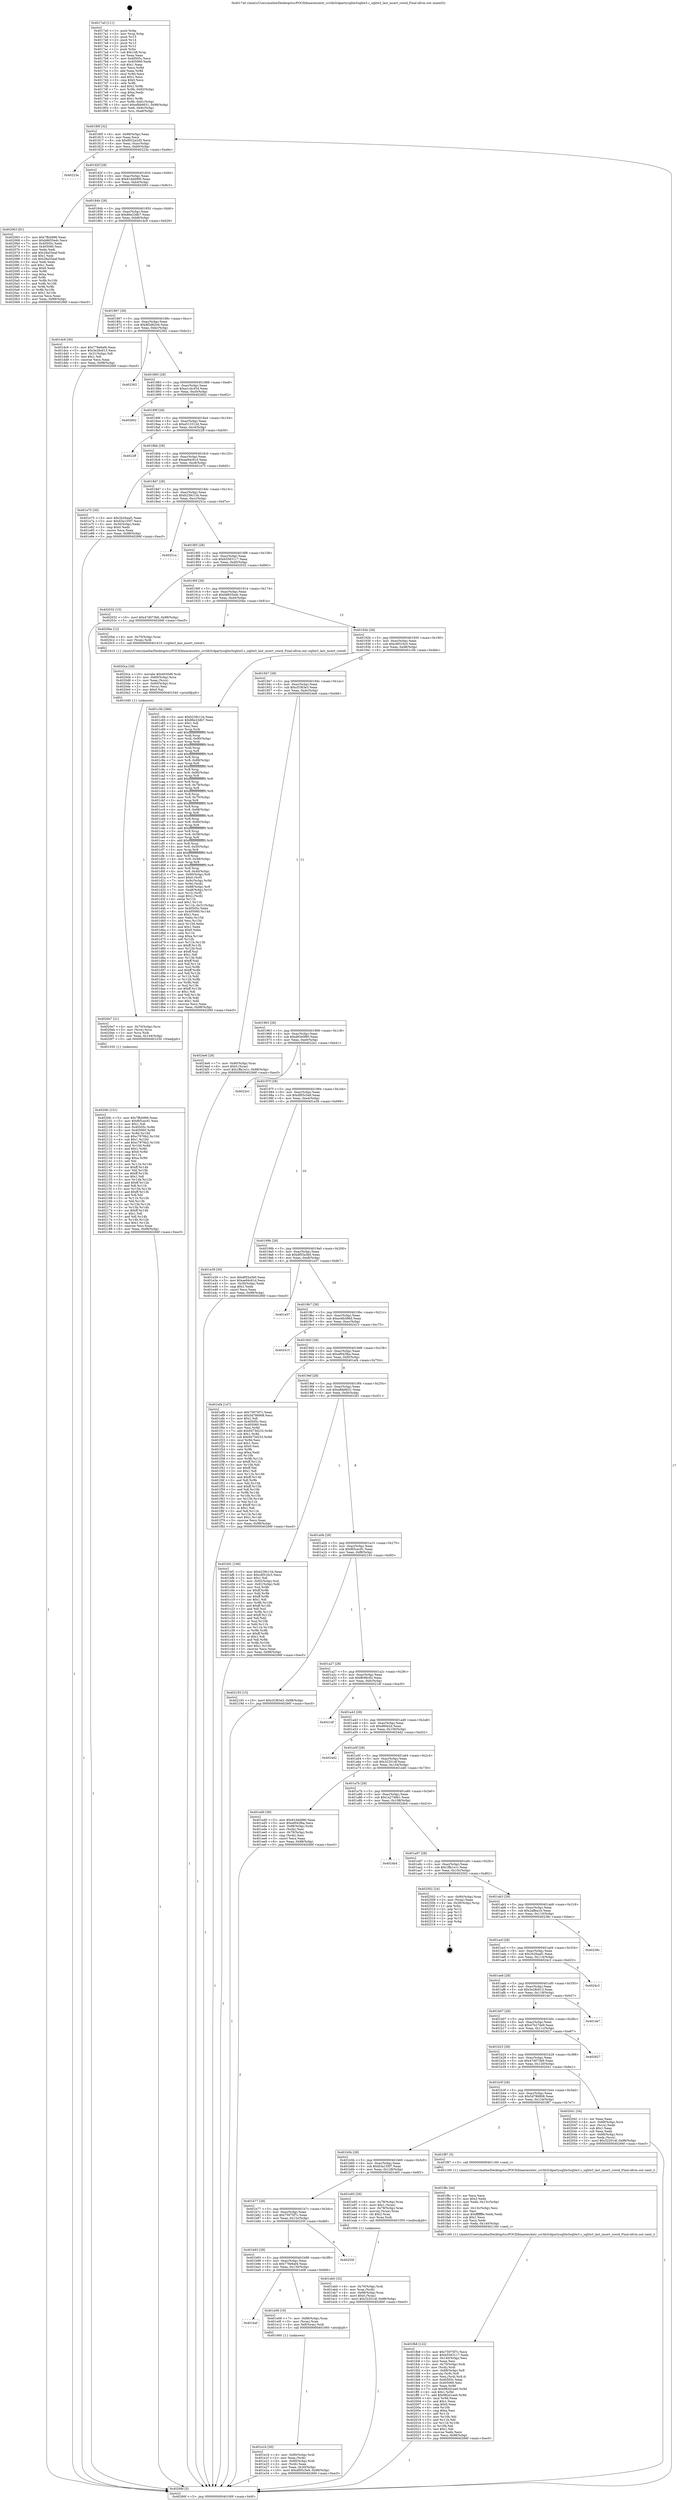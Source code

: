 digraph "0x4017a0" {
  label = "0x4017a0 (/mnt/c/Users/mathe/Desktop/tcc/POCII/binaries/extr_ccvlib3rdpartysqlite3sqlite3.c_sqlite3_last_insert_rowid_Final-ollvm.out::main(0))"
  labelloc = "t"
  node[shape=record]

  Entry [label="",width=0.3,height=0.3,shape=circle,fillcolor=black,style=filled]
  "0x40180f" [label="{
     0x40180f [32]\l
     | [instrs]\l
     &nbsp;&nbsp;0x40180f \<+6\>: mov -0x98(%rbp),%eax\l
     &nbsp;&nbsp;0x401815 \<+2\>: mov %eax,%ecx\l
     &nbsp;&nbsp;0x401817 \<+6\>: sub $0x8022a2d5,%ecx\l
     &nbsp;&nbsp;0x40181d \<+6\>: mov %eax,-0xac(%rbp)\l
     &nbsp;&nbsp;0x401823 \<+6\>: mov %ecx,-0xb0(%rbp)\l
     &nbsp;&nbsp;0x401829 \<+6\>: je 000000000040223a \<main+0xa9a\>\l
  }"]
  "0x40223a" [label="{
     0x40223a\l
  }", style=dashed]
  "0x40182f" [label="{
     0x40182f [28]\l
     | [instrs]\l
     &nbsp;&nbsp;0x40182f \<+5\>: jmp 0000000000401834 \<main+0x94\>\l
     &nbsp;&nbsp;0x401834 \<+6\>: mov -0xac(%rbp),%eax\l
     &nbsp;&nbsp;0x40183a \<+5\>: sub $0x81dd4990,%eax\l
     &nbsp;&nbsp;0x40183f \<+6\>: mov %eax,-0xb4(%rbp)\l
     &nbsp;&nbsp;0x401845 \<+6\>: je 0000000000402063 \<main+0x8c3\>\l
  }"]
  Exit [label="",width=0.3,height=0.3,shape=circle,fillcolor=black,style=filled,peripheries=2]
  "0x402063" [label="{
     0x402063 [91]\l
     | [instrs]\l
     &nbsp;&nbsp;0x402063 \<+5\>: mov $0x7ffcb996,%eax\l
     &nbsp;&nbsp;0x402068 \<+5\>: mov $0xb8655edc,%ecx\l
     &nbsp;&nbsp;0x40206d \<+7\>: mov 0x40505c,%edx\l
     &nbsp;&nbsp;0x402074 \<+7\>: mov 0x405060,%esi\l
     &nbsp;&nbsp;0x40207b \<+2\>: mov %edx,%edi\l
     &nbsp;&nbsp;0x40207d \<+6\>: add $0x28a55eaf,%edi\l
     &nbsp;&nbsp;0x402083 \<+3\>: sub $0x1,%edi\l
     &nbsp;&nbsp;0x402086 \<+6\>: sub $0x28a55eaf,%edi\l
     &nbsp;&nbsp;0x40208c \<+3\>: imul %edi,%edx\l
     &nbsp;&nbsp;0x40208f \<+3\>: and $0x1,%edx\l
     &nbsp;&nbsp;0x402092 \<+3\>: cmp $0x0,%edx\l
     &nbsp;&nbsp;0x402095 \<+4\>: sete %r8b\l
     &nbsp;&nbsp;0x402099 \<+3\>: cmp $0xa,%esi\l
     &nbsp;&nbsp;0x40209c \<+4\>: setl %r9b\l
     &nbsp;&nbsp;0x4020a0 \<+3\>: mov %r8b,%r10b\l
     &nbsp;&nbsp;0x4020a3 \<+3\>: and %r9b,%r10b\l
     &nbsp;&nbsp;0x4020a6 \<+3\>: xor %r9b,%r8b\l
     &nbsp;&nbsp;0x4020a9 \<+3\>: or %r8b,%r10b\l
     &nbsp;&nbsp;0x4020ac \<+4\>: test $0x1,%r10b\l
     &nbsp;&nbsp;0x4020b0 \<+3\>: cmovne %ecx,%eax\l
     &nbsp;&nbsp;0x4020b3 \<+6\>: mov %eax,-0x98(%rbp)\l
     &nbsp;&nbsp;0x4020b9 \<+5\>: jmp 000000000040266f \<main+0xecf\>\l
  }"]
  "0x40184b" [label="{
     0x40184b [28]\l
     | [instrs]\l
     &nbsp;&nbsp;0x40184b \<+5\>: jmp 0000000000401850 \<main+0xb0\>\l
     &nbsp;&nbsp;0x401850 \<+6\>: mov -0xac(%rbp),%eax\l
     &nbsp;&nbsp;0x401856 \<+5\>: sub $0x86e23db7,%eax\l
     &nbsp;&nbsp;0x40185b \<+6\>: mov %eax,-0xb8(%rbp)\l
     &nbsp;&nbsp;0x401861 \<+6\>: je 0000000000401dc9 \<main+0x629\>\l
  }"]
  "0x4020fc" [label="{
     0x4020fc [151]\l
     | [instrs]\l
     &nbsp;&nbsp;0x4020fc \<+5\>: mov $0x7ffcb996,%eax\l
     &nbsp;&nbsp;0x402101 \<+5\>: mov $0xf65cec91,%esi\l
     &nbsp;&nbsp;0x402106 \<+2\>: mov $0x1,%dl\l
     &nbsp;&nbsp;0x402108 \<+8\>: mov 0x40505c,%r8d\l
     &nbsp;&nbsp;0x402110 \<+8\>: mov 0x405060,%r9d\l
     &nbsp;&nbsp;0x402118 \<+3\>: mov %r8d,%r10d\l
     &nbsp;&nbsp;0x40211b \<+7\>: sub $0xc7976b2,%r10d\l
     &nbsp;&nbsp;0x402122 \<+4\>: sub $0x1,%r10d\l
     &nbsp;&nbsp;0x402126 \<+7\>: add $0xc7976b2,%r10d\l
     &nbsp;&nbsp;0x40212d \<+4\>: imul %r10d,%r8d\l
     &nbsp;&nbsp;0x402131 \<+4\>: and $0x1,%r8d\l
     &nbsp;&nbsp;0x402135 \<+4\>: cmp $0x0,%r8d\l
     &nbsp;&nbsp;0x402139 \<+4\>: sete %r11b\l
     &nbsp;&nbsp;0x40213d \<+4\>: cmp $0xa,%r9d\l
     &nbsp;&nbsp;0x402141 \<+3\>: setl %bl\l
     &nbsp;&nbsp;0x402144 \<+3\>: mov %r11b,%r14b\l
     &nbsp;&nbsp;0x402147 \<+4\>: xor $0xff,%r14b\l
     &nbsp;&nbsp;0x40214b \<+3\>: mov %bl,%r15b\l
     &nbsp;&nbsp;0x40214e \<+4\>: xor $0xff,%r15b\l
     &nbsp;&nbsp;0x402152 \<+3\>: xor $0x1,%dl\l
     &nbsp;&nbsp;0x402155 \<+3\>: mov %r14b,%r12b\l
     &nbsp;&nbsp;0x402158 \<+4\>: and $0xff,%r12b\l
     &nbsp;&nbsp;0x40215c \<+3\>: and %dl,%r11b\l
     &nbsp;&nbsp;0x40215f \<+3\>: mov %r15b,%r13b\l
     &nbsp;&nbsp;0x402162 \<+4\>: and $0xff,%r13b\l
     &nbsp;&nbsp;0x402166 \<+2\>: and %dl,%bl\l
     &nbsp;&nbsp;0x402168 \<+3\>: or %r11b,%r12b\l
     &nbsp;&nbsp;0x40216b \<+3\>: or %bl,%r13b\l
     &nbsp;&nbsp;0x40216e \<+3\>: xor %r13b,%r12b\l
     &nbsp;&nbsp;0x402171 \<+3\>: or %r15b,%r14b\l
     &nbsp;&nbsp;0x402174 \<+4\>: xor $0xff,%r14b\l
     &nbsp;&nbsp;0x402178 \<+3\>: or $0x1,%dl\l
     &nbsp;&nbsp;0x40217b \<+3\>: and %dl,%r14b\l
     &nbsp;&nbsp;0x40217e \<+3\>: or %r14b,%r12b\l
     &nbsp;&nbsp;0x402181 \<+4\>: test $0x1,%r12b\l
     &nbsp;&nbsp;0x402185 \<+3\>: cmovne %esi,%eax\l
     &nbsp;&nbsp;0x402188 \<+6\>: mov %eax,-0x98(%rbp)\l
     &nbsp;&nbsp;0x40218e \<+5\>: jmp 000000000040266f \<main+0xecf\>\l
  }"]
  "0x401dc9" [label="{
     0x401dc9 [30]\l
     | [instrs]\l
     &nbsp;&nbsp;0x401dc9 \<+5\>: mov $0x778e6af4,%eax\l
     &nbsp;&nbsp;0x401dce \<+5\>: mov $0x3e28c613,%ecx\l
     &nbsp;&nbsp;0x401dd3 \<+3\>: mov -0x31(%rbp),%dl\l
     &nbsp;&nbsp;0x401dd6 \<+3\>: test $0x1,%dl\l
     &nbsp;&nbsp;0x401dd9 \<+3\>: cmovne %ecx,%eax\l
     &nbsp;&nbsp;0x401ddc \<+6\>: mov %eax,-0x98(%rbp)\l
     &nbsp;&nbsp;0x401de2 \<+5\>: jmp 000000000040266f \<main+0xecf\>\l
  }"]
  "0x401867" [label="{
     0x401867 [28]\l
     | [instrs]\l
     &nbsp;&nbsp;0x401867 \<+5\>: jmp 000000000040186c \<main+0xcc\>\l
     &nbsp;&nbsp;0x40186c \<+6\>: mov -0xac(%rbp),%eax\l
     &nbsp;&nbsp;0x401872 \<+5\>: sub $0x8f2d62d4,%eax\l
     &nbsp;&nbsp;0x401877 \<+6\>: mov %eax,-0xbc(%rbp)\l
     &nbsp;&nbsp;0x40187d \<+6\>: je 0000000000402362 \<main+0xbc2\>\l
  }"]
  "0x4020e7" [label="{
     0x4020e7 [21]\l
     | [instrs]\l
     &nbsp;&nbsp;0x4020e7 \<+4\>: mov -0x70(%rbp),%rcx\l
     &nbsp;&nbsp;0x4020eb \<+3\>: mov (%rcx),%rcx\l
     &nbsp;&nbsp;0x4020ee \<+3\>: mov %rcx,%rdi\l
     &nbsp;&nbsp;0x4020f1 \<+6\>: mov %eax,-0x144(%rbp)\l
     &nbsp;&nbsp;0x4020f7 \<+5\>: call 0000000000401030 \<free@plt\>\l
     | [calls]\l
     &nbsp;&nbsp;0x401030 \{1\} (unknown)\l
  }"]
  "0x402362" [label="{
     0x402362\l
  }", style=dashed]
  "0x401883" [label="{
     0x401883 [28]\l
     | [instrs]\l
     &nbsp;&nbsp;0x401883 \<+5\>: jmp 0000000000401888 \<main+0xe8\>\l
     &nbsp;&nbsp;0x401888 \<+6\>: mov -0xac(%rbp),%eax\l
     &nbsp;&nbsp;0x40188e \<+5\>: sub $0xa1c4c454,%eax\l
     &nbsp;&nbsp;0x401893 \<+6\>: mov %eax,-0xc0(%rbp)\l
     &nbsp;&nbsp;0x401899 \<+6\>: je 0000000000402602 \<main+0xe62\>\l
  }"]
  "0x4020ca" [label="{
     0x4020ca [29]\l
     | [instrs]\l
     &nbsp;&nbsp;0x4020ca \<+10\>: movabs $0x4030d6,%rdi\l
     &nbsp;&nbsp;0x4020d4 \<+4\>: mov -0x60(%rbp),%rcx\l
     &nbsp;&nbsp;0x4020d8 \<+2\>: mov %eax,(%rcx)\l
     &nbsp;&nbsp;0x4020da \<+4\>: mov -0x60(%rbp),%rcx\l
     &nbsp;&nbsp;0x4020de \<+2\>: mov (%rcx),%esi\l
     &nbsp;&nbsp;0x4020e0 \<+2\>: mov $0x0,%al\l
     &nbsp;&nbsp;0x4020e2 \<+5\>: call 0000000000401040 \<printf@plt\>\l
     | [calls]\l
     &nbsp;&nbsp;0x401040 \{1\} (unknown)\l
  }"]
  "0x402602" [label="{
     0x402602\l
  }", style=dashed]
  "0x40189f" [label="{
     0x40189f [28]\l
     | [instrs]\l
     &nbsp;&nbsp;0x40189f \<+5\>: jmp 00000000004018a4 \<main+0x104\>\l
     &nbsp;&nbsp;0x4018a4 \<+6\>: mov -0xac(%rbp),%eax\l
     &nbsp;&nbsp;0x4018aa \<+5\>: sub $0xa513312d,%eax\l
     &nbsp;&nbsp;0x4018af \<+6\>: mov %eax,-0xc4(%rbp)\l
     &nbsp;&nbsp;0x4018b5 \<+6\>: je 00000000004022ff \<main+0xb5f\>\l
  }"]
  "0x401fb8" [label="{
     0x401fb8 [122]\l
     | [instrs]\l
     &nbsp;&nbsp;0x401fb8 \<+5\>: mov $0x75975f7c,%ecx\l
     &nbsp;&nbsp;0x401fbd \<+5\>: mov $0xb5563117,%edx\l
     &nbsp;&nbsp;0x401fc2 \<+6\>: mov -0x140(%rbp),%esi\l
     &nbsp;&nbsp;0x401fc8 \<+3\>: imul %eax,%esi\l
     &nbsp;&nbsp;0x401fcb \<+4\>: mov -0x70(%rbp),%rdi\l
     &nbsp;&nbsp;0x401fcf \<+3\>: mov (%rdi),%rdi\l
     &nbsp;&nbsp;0x401fd2 \<+4\>: mov -0x68(%rbp),%r8\l
     &nbsp;&nbsp;0x401fd6 \<+3\>: movslq (%r8),%r8\l
     &nbsp;&nbsp;0x401fd9 \<+4\>: mov %esi,(%rdi,%r8,4)\l
     &nbsp;&nbsp;0x401fdd \<+7\>: mov 0x40505c,%eax\l
     &nbsp;&nbsp;0x401fe4 \<+7\>: mov 0x405060,%esi\l
     &nbsp;&nbsp;0x401feb \<+3\>: mov %eax,%r9d\l
     &nbsp;&nbsp;0x401fee \<+7\>: sub $0x982d1ee0,%r9d\l
     &nbsp;&nbsp;0x401ff5 \<+4\>: sub $0x1,%r9d\l
     &nbsp;&nbsp;0x401ff9 \<+7\>: add $0x982d1ee0,%r9d\l
     &nbsp;&nbsp;0x402000 \<+4\>: imul %r9d,%eax\l
     &nbsp;&nbsp;0x402004 \<+3\>: and $0x1,%eax\l
     &nbsp;&nbsp;0x402007 \<+3\>: cmp $0x0,%eax\l
     &nbsp;&nbsp;0x40200a \<+4\>: sete %r10b\l
     &nbsp;&nbsp;0x40200e \<+3\>: cmp $0xa,%esi\l
     &nbsp;&nbsp;0x402011 \<+4\>: setl %r11b\l
     &nbsp;&nbsp;0x402015 \<+3\>: mov %r10b,%bl\l
     &nbsp;&nbsp;0x402018 \<+3\>: and %r11b,%bl\l
     &nbsp;&nbsp;0x40201b \<+3\>: xor %r11b,%r10b\l
     &nbsp;&nbsp;0x40201e \<+3\>: or %r10b,%bl\l
     &nbsp;&nbsp;0x402021 \<+3\>: test $0x1,%bl\l
     &nbsp;&nbsp;0x402024 \<+3\>: cmovne %edx,%ecx\l
     &nbsp;&nbsp;0x402027 \<+6\>: mov %ecx,-0x98(%rbp)\l
     &nbsp;&nbsp;0x40202d \<+5\>: jmp 000000000040266f \<main+0xecf\>\l
  }"]
  "0x4022ff" [label="{
     0x4022ff\l
  }", style=dashed]
  "0x4018bb" [label="{
     0x4018bb [28]\l
     | [instrs]\l
     &nbsp;&nbsp;0x4018bb \<+5\>: jmp 00000000004018c0 \<main+0x120\>\l
     &nbsp;&nbsp;0x4018c0 \<+6\>: mov -0xac(%rbp),%eax\l
     &nbsp;&nbsp;0x4018c6 \<+5\>: sub $0xae94c61d,%eax\l
     &nbsp;&nbsp;0x4018cb \<+6\>: mov %eax,-0xc8(%rbp)\l
     &nbsp;&nbsp;0x4018d1 \<+6\>: je 0000000000401e75 \<main+0x6d5\>\l
  }"]
  "0x401f8c" [label="{
     0x401f8c [44]\l
     | [instrs]\l
     &nbsp;&nbsp;0x401f8c \<+2\>: xor %ecx,%ecx\l
     &nbsp;&nbsp;0x401f8e \<+5\>: mov $0x2,%edx\l
     &nbsp;&nbsp;0x401f93 \<+6\>: mov %edx,-0x13c(%rbp)\l
     &nbsp;&nbsp;0x401f99 \<+1\>: cltd\l
     &nbsp;&nbsp;0x401f9a \<+6\>: mov -0x13c(%rbp),%esi\l
     &nbsp;&nbsp;0x401fa0 \<+2\>: idiv %esi\l
     &nbsp;&nbsp;0x401fa2 \<+6\>: imul $0xfffffffe,%edx,%edx\l
     &nbsp;&nbsp;0x401fa8 \<+3\>: sub $0x1,%ecx\l
     &nbsp;&nbsp;0x401fab \<+2\>: sub %ecx,%edx\l
     &nbsp;&nbsp;0x401fad \<+6\>: mov %edx,-0x140(%rbp)\l
     &nbsp;&nbsp;0x401fb3 \<+5\>: call 0000000000401160 \<next_i\>\l
     | [calls]\l
     &nbsp;&nbsp;0x401160 \{1\} (/mnt/c/Users/mathe/Desktop/tcc/POCII/binaries/extr_ccvlib3rdpartysqlite3sqlite3.c_sqlite3_last_insert_rowid_Final-ollvm.out::next_i)\l
  }"]
  "0x401e75" [label="{
     0x401e75 [30]\l
     | [instrs]\l
     &nbsp;&nbsp;0x401e75 \<+5\>: mov $0x2b26aaf1,%eax\l
     &nbsp;&nbsp;0x401e7a \<+5\>: mov $0x63a155f7,%ecx\l
     &nbsp;&nbsp;0x401e7f \<+3\>: mov -0x30(%rbp),%edx\l
     &nbsp;&nbsp;0x401e82 \<+3\>: cmp $0x0,%edx\l
     &nbsp;&nbsp;0x401e85 \<+3\>: cmove %ecx,%eax\l
     &nbsp;&nbsp;0x401e88 \<+6\>: mov %eax,-0x98(%rbp)\l
     &nbsp;&nbsp;0x401e8e \<+5\>: jmp 000000000040266f \<main+0xecf\>\l
  }"]
  "0x4018d7" [label="{
     0x4018d7 [28]\l
     | [instrs]\l
     &nbsp;&nbsp;0x4018d7 \<+5\>: jmp 00000000004018dc \<main+0x13c\>\l
     &nbsp;&nbsp;0x4018dc \<+6\>: mov -0xac(%rbp),%eax\l
     &nbsp;&nbsp;0x4018e2 \<+5\>: sub $0xb239c134,%eax\l
     &nbsp;&nbsp;0x4018e7 \<+6\>: mov %eax,-0xcc(%rbp)\l
     &nbsp;&nbsp;0x4018ed \<+6\>: je 000000000040251a \<main+0xd7a\>\l
  }"]
  "0x401eb0" [label="{
     0x401eb0 [32]\l
     | [instrs]\l
     &nbsp;&nbsp;0x401eb0 \<+4\>: mov -0x70(%rbp),%rdi\l
     &nbsp;&nbsp;0x401eb4 \<+3\>: mov %rax,(%rdi)\l
     &nbsp;&nbsp;0x401eb7 \<+4\>: mov -0x68(%rbp),%rax\l
     &nbsp;&nbsp;0x401ebb \<+6\>: movl $0x0,(%rax)\l
     &nbsp;&nbsp;0x401ec1 \<+10\>: movl $0x322014f,-0x98(%rbp)\l
     &nbsp;&nbsp;0x401ecb \<+5\>: jmp 000000000040266f \<main+0xecf\>\l
  }"]
  "0x40251a" [label="{
     0x40251a\l
  }", style=dashed]
  "0x4018f3" [label="{
     0x4018f3 [28]\l
     | [instrs]\l
     &nbsp;&nbsp;0x4018f3 \<+5\>: jmp 00000000004018f8 \<main+0x158\>\l
     &nbsp;&nbsp;0x4018f8 \<+6\>: mov -0xac(%rbp),%eax\l
     &nbsp;&nbsp;0x4018fe \<+5\>: sub $0xb5563117,%eax\l
     &nbsp;&nbsp;0x401903 \<+6\>: mov %eax,-0xd0(%rbp)\l
     &nbsp;&nbsp;0x401909 \<+6\>: je 0000000000402032 \<main+0x892\>\l
  }"]
  "0x401e1b" [label="{
     0x401e1b [30]\l
     | [instrs]\l
     &nbsp;&nbsp;0x401e1b \<+4\>: mov -0x80(%rbp),%rdi\l
     &nbsp;&nbsp;0x401e1f \<+2\>: mov %eax,(%rdi)\l
     &nbsp;&nbsp;0x401e21 \<+4\>: mov -0x80(%rbp),%rdi\l
     &nbsp;&nbsp;0x401e25 \<+2\>: mov (%rdi),%eax\l
     &nbsp;&nbsp;0x401e27 \<+3\>: mov %eax,-0x30(%rbp)\l
     &nbsp;&nbsp;0x401e2a \<+10\>: movl $0xdf05c5e9,-0x98(%rbp)\l
     &nbsp;&nbsp;0x401e34 \<+5\>: jmp 000000000040266f \<main+0xecf\>\l
  }"]
  "0x402032" [label="{
     0x402032 [15]\l
     | [instrs]\l
     &nbsp;&nbsp;0x402032 \<+10\>: movl $0x47d073b6,-0x98(%rbp)\l
     &nbsp;&nbsp;0x40203c \<+5\>: jmp 000000000040266f \<main+0xecf\>\l
  }"]
  "0x40190f" [label="{
     0x40190f [28]\l
     | [instrs]\l
     &nbsp;&nbsp;0x40190f \<+5\>: jmp 0000000000401914 \<main+0x174\>\l
     &nbsp;&nbsp;0x401914 \<+6\>: mov -0xac(%rbp),%eax\l
     &nbsp;&nbsp;0x40191a \<+5\>: sub $0xb8655edc,%eax\l
     &nbsp;&nbsp;0x40191f \<+6\>: mov %eax,-0xd4(%rbp)\l
     &nbsp;&nbsp;0x401925 \<+6\>: je 00000000004020be \<main+0x91e\>\l
  }"]
  "0x401baf" [label="{
     0x401baf\l
  }", style=dashed]
  "0x4020be" [label="{
     0x4020be [12]\l
     | [instrs]\l
     &nbsp;&nbsp;0x4020be \<+4\>: mov -0x70(%rbp),%rax\l
     &nbsp;&nbsp;0x4020c2 \<+3\>: mov (%rax),%rdi\l
     &nbsp;&nbsp;0x4020c5 \<+5\>: call 0000000000401610 \<sqlite3_last_insert_rowid\>\l
     | [calls]\l
     &nbsp;&nbsp;0x401610 \{1\} (/mnt/c/Users/mathe/Desktop/tcc/POCII/binaries/extr_ccvlib3rdpartysqlite3sqlite3.c_sqlite3_last_insert_rowid_Final-ollvm.out::sqlite3_last_insert_rowid)\l
  }"]
  "0x40192b" [label="{
     0x40192b [28]\l
     | [instrs]\l
     &nbsp;&nbsp;0x40192b \<+5\>: jmp 0000000000401930 \<main+0x190\>\l
     &nbsp;&nbsp;0x401930 \<+6\>: mov -0xac(%rbp),%eax\l
     &nbsp;&nbsp;0x401936 \<+5\>: sub $0xc6f316c5,%eax\l
     &nbsp;&nbsp;0x40193b \<+6\>: mov %eax,-0xd8(%rbp)\l
     &nbsp;&nbsp;0x401941 \<+6\>: je 0000000000401c5b \<main+0x4bb\>\l
  }"]
  "0x401e08" [label="{
     0x401e08 [19]\l
     | [instrs]\l
     &nbsp;&nbsp;0x401e08 \<+7\>: mov -0x88(%rbp),%rax\l
     &nbsp;&nbsp;0x401e0f \<+3\>: mov (%rax),%rax\l
     &nbsp;&nbsp;0x401e12 \<+4\>: mov 0x8(%rax),%rdi\l
     &nbsp;&nbsp;0x401e16 \<+5\>: call 0000000000401060 \<atoi@plt\>\l
     | [calls]\l
     &nbsp;&nbsp;0x401060 \{1\} (unknown)\l
  }"]
  "0x401c5b" [label="{
     0x401c5b [366]\l
     | [instrs]\l
     &nbsp;&nbsp;0x401c5b \<+5\>: mov $0xb239c134,%eax\l
     &nbsp;&nbsp;0x401c60 \<+5\>: mov $0x86e23db7,%ecx\l
     &nbsp;&nbsp;0x401c65 \<+2\>: mov $0x1,%dl\l
     &nbsp;&nbsp;0x401c67 \<+2\>: xor %esi,%esi\l
     &nbsp;&nbsp;0x401c69 \<+3\>: mov %rsp,%rdi\l
     &nbsp;&nbsp;0x401c6c \<+4\>: add $0xfffffffffffffff0,%rdi\l
     &nbsp;&nbsp;0x401c70 \<+3\>: mov %rdi,%rsp\l
     &nbsp;&nbsp;0x401c73 \<+7\>: mov %rdi,-0x90(%rbp)\l
     &nbsp;&nbsp;0x401c7a \<+3\>: mov %rsp,%rdi\l
     &nbsp;&nbsp;0x401c7d \<+4\>: add $0xfffffffffffffff0,%rdi\l
     &nbsp;&nbsp;0x401c81 \<+3\>: mov %rdi,%rsp\l
     &nbsp;&nbsp;0x401c84 \<+3\>: mov %rsp,%r8\l
     &nbsp;&nbsp;0x401c87 \<+4\>: add $0xfffffffffffffff0,%r8\l
     &nbsp;&nbsp;0x401c8b \<+3\>: mov %r8,%rsp\l
     &nbsp;&nbsp;0x401c8e \<+7\>: mov %r8,-0x88(%rbp)\l
     &nbsp;&nbsp;0x401c95 \<+3\>: mov %rsp,%r8\l
     &nbsp;&nbsp;0x401c98 \<+4\>: add $0xfffffffffffffff0,%r8\l
     &nbsp;&nbsp;0x401c9c \<+3\>: mov %r8,%rsp\l
     &nbsp;&nbsp;0x401c9f \<+4\>: mov %r8,-0x80(%rbp)\l
     &nbsp;&nbsp;0x401ca3 \<+3\>: mov %rsp,%r8\l
     &nbsp;&nbsp;0x401ca6 \<+4\>: add $0xfffffffffffffff0,%r8\l
     &nbsp;&nbsp;0x401caa \<+3\>: mov %r8,%rsp\l
     &nbsp;&nbsp;0x401cad \<+4\>: mov %r8,-0x78(%rbp)\l
     &nbsp;&nbsp;0x401cb1 \<+3\>: mov %rsp,%r8\l
     &nbsp;&nbsp;0x401cb4 \<+4\>: add $0xfffffffffffffff0,%r8\l
     &nbsp;&nbsp;0x401cb8 \<+3\>: mov %r8,%rsp\l
     &nbsp;&nbsp;0x401cbb \<+4\>: mov %r8,-0x70(%rbp)\l
     &nbsp;&nbsp;0x401cbf \<+3\>: mov %rsp,%r8\l
     &nbsp;&nbsp;0x401cc2 \<+4\>: add $0xfffffffffffffff0,%r8\l
     &nbsp;&nbsp;0x401cc6 \<+3\>: mov %r8,%rsp\l
     &nbsp;&nbsp;0x401cc9 \<+4\>: mov %r8,-0x68(%rbp)\l
     &nbsp;&nbsp;0x401ccd \<+3\>: mov %rsp,%r8\l
     &nbsp;&nbsp;0x401cd0 \<+4\>: add $0xfffffffffffffff0,%r8\l
     &nbsp;&nbsp;0x401cd4 \<+3\>: mov %r8,%rsp\l
     &nbsp;&nbsp;0x401cd7 \<+4\>: mov %r8,-0x60(%rbp)\l
     &nbsp;&nbsp;0x401cdb \<+3\>: mov %rsp,%r8\l
     &nbsp;&nbsp;0x401cde \<+4\>: add $0xfffffffffffffff0,%r8\l
     &nbsp;&nbsp;0x401ce2 \<+3\>: mov %r8,%rsp\l
     &nbsp;&nbsp;0x401ce5 \<+4\>: mov %r8,-0x58(%rbp)\l
     &nbsp;&nbsp;0x401ce9 \<+3\>: mov %rsp,%r8\l
     &nbsp;&nbsp;0x401cec \<+4\>: add $0xfffffffffffffff0,%r8\l
     &nbsp;&nbsp;0x401cf0 \<+3\>: mov %r8,%rsp\l
     &nbsp;&nbsp;0x401cf3 \<+4\>: mov %r8,-0x50(%rbp)\l
     &nbsp;&nbsp;0x401cf7 \<+3\>: mov %rsp,%r8\l
     &nbsp;&nbsp;0x401cfa \<+4\>: add $0xfffffffffffffff0,%r8\l
     &nbsp;&nbsp;0x401cfe \<+3\>: mov %r8,%rsp\l
     &nbsp;&nbsp;0x401d01 \<+4\>: mov %r8,-0x48(%rbp)\l
     &nbsp;&nbsp;0x401d05 \<+3\>: mov %rsp,%r8\l
     &nbsp;&nbsp;0x401d08 \<+4\>: add $0xfffffffffffffff0,%r8\l
     &nbsp;&nbsp;0x401d0c \<+3\>: mov %r8,%rsp\l
     &nbsp;&nbsp;0x401d0f \<+4\>: mov %r8,-0x40(%rbp)\l
     &nbsp;&nbsp;0x401d13 \<+7\>: mov -0x90(%rbp),%r8\l
     &nbsp;&nbsp;0x401d1a \<+7\>: movl $0x0,(%r8)\l
     &nbsp;&nbsp;0x401d21 \<+7\>: mov -0x9c(%rbp),%r9d\l
     &nbsp;&nbsp;0x401d28 \<+3\>: mov %r9d,(%rdi)\l
     &nbsp;&nbsp;0x401d2b \<+7\>: mov -0x88(%rbp),%r8\l
     &nbsp;&nbsp;0x401d32 \<+7\>: mov -0xa8(%rbp),%r10\l
     &nbsp;&nbsp;0x401d39 \<+3\>: mov %r10,(%r8)\l
     &nbsp;&nbsp;0x401d3c \<+3\>: cmpl $0x2,(%rdi)\l
     &nbsp;&nbsp;0x401d3f \<+4\>: setne %r11b\l
     &nbsp;&nbsp;0x401d43 \<+4\>: and $0x1,%r11b\l
     &nbsp;&nbsp;0x401d47 \<+4\>: mov %r11b,-0x31(%rbp)\l
     &nbsp;&nbsp;0x401d4b \<+7\>: mov 0x40505c,%ebx\l
     &nbsp;&nbsp;0x401d52 \<+8\>: mov 0x405060,%r14d\l
     &nbsp;&nbsp;0x401d5a \<+3\>: sub $0x1,%esi\l
     &nbsp;&nbsp;0x401d5d \<+3\>: mov %ebx,%r15d\l
     &nbsp;&nbsp;0x401d60 \<+3\>: add %esi,%r15d\l
     &nbsp;&nbsp;0x401d63 \<+4\>: imul %r15d,%ebx\l
     &nbsp;&nbsp;0x401d67 \<+3\>: and $0x1,%ebx\l
     &nbsp;&nbsp;0x401d6a \<+3\>: cmp $0x0,%ebx\l
     &nbsp;&nbsp;0x401d6d \<+4\>: sete %r11b\l
     &nbsp;&nbsp;0x401d71 \<+4\>: cmp $0xa,%r14d\l
     &nbsp;&nbsp;0x401d75 \<+4\>: setl %r12b\l
     &nbsp;&nbsp;0x401d79 \<+3\>: mov %r11b,%r13b\l
     &nbsp;&nbsp;0x401d7c \<+4\>: xor $0xff,%r13b\l
     &nbsp;&nbsp;0x401d80 \<+3\>: mov %r12b,%sil\l
     &nbsp;&nbsp;0x401d83 \<+4\>: xor $0xff,%sil\l
     &nbsp;&nbsp;0x401d87 \<+3\>: xor $0x1,%dl\l
     &nbsp;&nbsp;0x401d8a \<+3\>: mov %r13b,%dil\l
     &nbsp;&nbsp;0x401d8d \<+4\>: and $0xff,%dil\l
     &nbsp;&nbsp;0x401d91 \<+3\>: and %dl,%r11b\l
     &nbsp;&nbsp;0x401d94 \<+3\>: mov %sil,%r8b\l
     &nbsp;&nbsp;0x401d97 \<+4\>: and $0xff,%r8b\l
     &nbsp;&nbsp;0x401d9b \<+3\>: and %dl,%r12b\l
     &nbsp;&nbsp;0x401d9e \<+3\>: or %r11b,%dil\l
     &nbsp;&nbsp;0x401da1 \<+3\>: or %r12b,%r8b\l
     &nbsp;&nbsp;0x401da4 \<+3\>: xor %r8b,%dil\l
     &nbsp;&nbsp;0x401da7 \<+3\>: or %sil,%r13b\l
     &nbsp;&nbsp;0x401daa \<+4\>: xor $0xff,%r13b\l
     &nbsp;&nbsp;0x401dae \<+3\>: or $0x1,%dl\l
     &nbsp;&nbsp;0x401db1 \<+3\>: and %dl,%r13b\l
     &nbsp;&nbsp;0x401db4 \<+3\>: or %r13b,%dil\l
     &nbsp;&nbsp;0x401db7 \<+4\>: test $0x1,%dil\l
     &nbsp;&nbsp;0x401dbb \<+3\>: cmovne %ecx,%eax\l
     &nbsp;&nbsp;0x401dbe \<+6\>: mov %eax,-0x98(%rbp)\l
     &nbsp;&nbsp;0x401dc4 \<+5\>: jmp 000000000040266f \<main+0xecf\>\l
  }"]
  "0x401947" [label="{
     0x401947 [28]\l
     | [instrs]\l
     &nbsp;&nbsp;0x401947 \<+5\>: jmp 000000000040194c \<main+0x1ac\>\l
     &nbsp;&nbsp;0x40194c \<+6\>: mov -0xac(%rbp),%eax\l
     &nbsp;&nbsp;0x401952 \<+5\>: sub $0xcf1f63e3,%eax\l
     &nbsp;&nbsp;0x401957 \<+6\>: mov %eax,-0xdc(%rbp)\l
     &nbsp;&nbsp;0x40195d \<+6\>: je 00000000004024e6 \<main+0xd46\>\l
  }"]
  "0x401b93" [label="{
     0x401b93 [28]\l
     | [instrs]\l
     &nbsp;&nbsp;0x401b93 \<+5\>: jmp 0000000000401b98 \<main+0x3f8\>\l
     &nbsp;&nbsp;0x401b98 \<+6\>: mov -0xac(%rbp),%eax\l
     &nbsp;&nbsp;0x401b9e \<+5\>: sub $0x778e6af4,%eax\l
     &nbsp;&nbsp;0x401ba3 \<+6\>: mov %eax,-0x130(%rbp)\l
     &nbsp;&nbsp;0x401ba9 \<+6\>: je 0000000000401e08 \<main+0x668\>\l
  }"]
  "0x4024e6" [label="{
     0x4024e6 [28]\l
     | [instrs]\l
     &nbsp;&nbsp;0x4024e6 \<+7\>: mov -0x90(%rbp),%rax\l
     &nbsp;&nbsp;0x4024ed \<+6\>: movl $0x0,(%rax)\l
     &nbsp;&nbsp;0x4024f3 \<+10\>: movl $0x1ffa1e1c,-0x98(%rbp)\l
     &nbsp;&nbsp;0x4024fd \<+5\>: jmp 000000000040266f \<main+0xecf\>\l
  }"]
  "0x401963" [label="{
     0x401963 [28]\l
     | [instrs]\l
     &nbsp;&nbsp;0x401963 \<+5\>: jmp 0000000000401968 \<main+0x1c8\>\l
     &nbsp;&nbsp;0x401968 \<+6\>: mov -0xac(%rbp),%eax\l
     &nbsp;&nbsp;0x40196e \<+5\>: sub $0xd83e0f90,%eax\l
     &nbsp;&nbsp;0x401973 \<+6\>: mov %eax,-0xe0(%rbp)\l
     &nbsp;&nbsp;0x401979 \<+6\>: je 00000000004022e1 \<main+0xb41\>\l
  }"]
  "0x40255f" [label="{
     0x40255f\l
  }", style=dashed]
  "0x4022e1" [label="{
     0x4022e1\l
  }", style=dashed]
  "0x40197f" [label="{
     0x40197f [28]\l
     | [instrs]\l
     &nbsp;&nbsp;0x40197f \<+5\>: jmp 0000000000401984 \<main+0x1e4\>\l
     &nbsp;&nbsp;0x401984 \<+6\>: mov -0xac(%rbp),%eax\l
     &nbsp;&nbsp;0x40198a \<+5\>: sub $0xdf05c5e9,%eax\l
     &nbsp;&nbsp;0x40198f \<+6\>: mov %eax,-0xe4(%rbp)\l
     &nbsp;&nbsp;0x401995 \<+6\>: je 0000000000401e39 \<main+0x699\>\l
  }"]
  "0x401b77" [label="{
     0x401b77 [28]\l
     | [instrs]\l
     &nbsp;&nbsp;0x401b77 \<+5\>: jmp 0000000000401b7c \<main+0x3dc\>\l
     &nbsp;&nbsp;0x401b7c \<+6\>: mov -0xac(%rbp),%eax\l
     &nbsp;&nbsp;0x401b82 \<+5\>: sub $0x75975f7c,%eax\l
     &nbsp;&nbsp;0x401b87 \<+6\>: mov %eax,-0x12c(%rbp)\l
     &nbsp;&nbsp;0x401b8d \<+6\>: je 000000000040255f \<main+0xdbf\>\l
  }"]
  "0x401e39" [label="{
     0x401e39 [30]\l
     | [instrs]\l
     &nbsp;&nbsp;0x401e39 \<+5\>: mov $0xdf55a3b0,%eax\l
     &nbsp;&nbsp;0x401e3e \<+5\>: mov $0xae94c61d,%ecx\l
     &nbsp;&nbsp;0x401e43 \<+3\>: mov -0x30(%rbp),%edx\l
     &nbsp;&nbsp;0x401e46 \<+3\>: cmp $0x1,%edx\l
     &nbsp;&nbsp;0x401e49 \<+3\>: cmovl %ecx,%eax\l
     &nbsp;&nbsp;0x401e4c \<+6\>: mov %eax,-0x98(%rbp)\l
     &nbsp;&nbsp;0x401e52 \<+5\>: jmp 000000000040266f \<main+0xecf\>\l
  }"]
  "0x40199b" [label="{
     0x40199b [28]\l
     | [instrs]\l
     &nbsp;&nbsp;0x40199b \<+5\>: jmp 00000000004019a0 \<main+0x200\>\l
     &nbsp;&nbsp;0x4019a0 \<+6\>: mov -0xac(%rbp),%eax\l
     &nbsp;&nbsp;0x4019a6 \<+5\>: sub $0xdf55a3b0,%eax\l
     &nbsp;&nbsp;0x4019ab \<+6\>: mov %eax,-0xe8(%rbp)\l
     &nbsp;&nbsp;0x4019b1 \<+6\>: je 0000000000401e57 \<main+0x6b7\>\l
  }"]
  "0x401e93" [label="{
     0x401e93 [29]\l
     | [instrs]\l
     &nbsp;&nbsp;0x401e93 \<+4\>: mov -0x78(%rbp),%rax\l
     &nbsp;&nbsp;0x401e97 \<+6\>: movl $0x1,(%rax)\l
     &nbsp;&nbsp;0x401e9d \<+4\>: mov -0x78(%rbp),%rax\l
     &nbsp;&nbsp;0x401ea1 \<+3\>: movslq (%rax),%rax\l
     &nbsp;&nbsp;0x401ea4 \<+4\>: shl $0x2,%rax\l
     &nbsp;&nbsp;0x401ea8 \<+3\>: mov %rax,%rdi\l
     &nbsp;&nbsp;0x401eab \<+5\>: call 0000000000401050 \<malloc@plt\>\l
     | [calls]\l
     &nbsp;&nbsp;0x401050 \{1\} (unknown)\l
  }"]
  "0x401e57" [label="{
     0x401e57\l
  }", style=dashed]
  "0x4019b7" [label="{
     0x4019b7 [28]\l
     | [instrs]\l
     &nbsp;&nbsp;0x4019b7 \<+5\>: jmp 00000000004019bc \<main+0x21c\>\l
     &nbsp;&nbsp;0x4019bc \<+6\>: mov -0xac(%rbp),%eax\l
     &nbsp;&nbsp;0x4019c2 \<+5\>: sub $0xec6b366d,%eax\l
     &nbsp;&nbsp;0x4019c7 \<+6\>: mov %eax,-0xec(%rbp)\l
     &nbsp;&nbsp;0x4019cd \<+6\>: je 0000000000402415 \<main+0xc75\>\l
  }"]
  "0x401b5b" [label="{
     0x401b5b [28]\l
     | [instrs]\l
     &nbsp;&nbsp;0x401b5b \<+5\>: jmp 0000000000401b60 \<main+0x3c0\>\l
     &nbsp;&nbsp;0x401b60 \<+6\>: mov -0xac(%rbp),%eax\l
     &nbsp;&nbsp;0x401b66 \<+5\>: sub $0x63a155f7,%eax\l
     &nbsp;&nbsp;0x401b6b \<+6\>: mov %eax,-0x128(%rbp)\l
     &nbsp;&nbsp;0x401b71 \<+6\>: je 0000000000401e93 \<main+0x6f3\>\l
  }"]
  "0x402415" [label="{
     0x402415\l
  }", style=dashed]
  "0x4019d3" [label="{
     0x4019d3 [28]\l
     | [instrs]\l
     &nbsp;&nbsp;0x4019d3 \<+5\>: jmp 00000000004019d8 \<main+0x238\>\l
     &nbsp;&nbsp;0x4019d8 \<+6\>: mov -0xac(%rbp),%eax\l
     &nbsp;&nbsp;0x4019de \<+5\>: sub $0xef042fba,%eax\l
     &nbsp;&nbsp;0x4019e3 \<+6\>: mov %eax,-0xf0(%rbp)\l
     &nbsp;&nbsp;0x4019e9 \<+6\>: je 0000000000401ef4 \<main+0x754\>\l
  }"]
  "0x401f87" [label="{
     0x401f87 [5]\l
     | [instrs]\l
     &nbsp;&nbsp;0x401f87 \<+5\>: call 0000000000401160 \<next_i\>\l
     | [calls]\l
     &nbsp;&nbsp;0x401160 \{1\} (/mnt/c/Users/mathe/Desktop/tcc/POCII/binaries/extr_ccvlib3rdpartysqlite3sqlite3.c_sqlite3_last_insert_rowid_Final-ollvm.out::next_i)\l
  }"]
  "0x401ef4" [label="{
     0x401ef4 [147]\l
     | [instrs]\l
     &nbsp;&nbsp;0x401ef4 \<+5\>: mov $0x75975f7c,%eax\l
     &nbsp;&nbsp;0x401ef9 \<+5\>: mov $0x5d786908,%ecx\l
     &nbsp;&nbsp;0x401efe \<+2\>: mov $0x1,%dl\l
     &nbsp;&nbsp;0x401f00 \<+7\>: mov 0x40505c,%esi\l
     &nbsp;&nbsp;0x401f07 \<+7\>: mov 0x405060,%edi\l
     &nbsp;&nbsp;0x401f0e \<+3\>: mov %esi,%r8d\l
     &nbsp;&nbsp;0x401f11 \<+7\>: add $0x9473d233,%r8d\l
     &nbsp;&nbsp;0x401f18 \<+4\>: sub $0x1,%r8d\l
     &nbsp;&nbsp;0x401f1c \<+7\>: sub $0x9473d233,%r8d\l
     &nbsp;&nbsp;0x401f23 \<+4\>: imul %r8d,%esi\l
     &nbsp;&nbsp;0x401f27 \<+3\>: and $0x1,%esi\l
     &nbsp;&nbsp;0x401f2a \<+3\>: cmp $0x0,%esi\l
     &nbsp;&nbsp;0x401f2d \<+4\>: sete %r9b\l
     &nbsp;&nbsp;0x401f31 \<+3\>: cmp $0xa,%edi\l
     &nbsp;&nbsp;0x401f34 \<+4\>: setl %r10b\l
     &nbsp;&nbsp;0x401f38 \<+3\>: mov %r9b,%r11b\l
     &nbsp;&nbsp;0x401f3b \<+4\>: xor $0xff,%r11b\l
     &nbsp;&nbsp;0x401f3f \<+3\>: mov %r10b,%bl\l
     &nbsp;&nbsp;0x401f42 \<+3\>: xor $0xff,%bl\l
     &nbsp;&nbsp;0x401f45 \<+3\>: xor $0x1,%dl\l
     &nbsp;&nbsp;0x401f48 \<+3\>: mov %r11b,%r14b\l
     &nbsp;&nbsp;0x401f4b \<+4\>: and $0xff,%r14b\l
     &nbsp;&nbsp;0x401f4f \<+3\>: and %dl,%r9b\l
     &nbsp;&nbsp;0x401f52 \<+3\>: mov %bl,%r15b\l
     &nbsp;&nbsp;0x401f55 \<+4\>: and $0xff,%r15b\l
     &nbsp;&nbsp;0x401f59 \<+3\>: and %dl,%r10b\l
     &nbsp;&nbsp;0x401f5c \<+3\>: or %r9b,%r14b\l
     &nbsp;&nbsp;0x401f5f \<+3\>: or %r10b,%r15b\l
     &nbsp;&nbsp;0x401f62 \<+3\>: xor %r15b,%r14b\l
     &nbsp;&nbsp;0x401f65 \<+3\>: or %bl,%r11b\l
     &nbsp;&nbsp;0x401f68 \<+4\>: xor $0xff,%r11b\l
     &nbsp;&nbsp;0x401f6c \<+3\>: or $0x1,%dl\l
     &nbsp;&nbsp;0x401f6f \<+3\>: and %dl,%r11b\l
     &nbsp;&nbsp;0x401f72 \<+3\>: or %r11b,%r14b\l
     &nbsp;&nbsp;0x401f75 \<+4\>: test $0x1,%r14b\l
     &nbsp;&nbsp;0x401f79 \<+3\>: cmovne %ecx,%eax\l
     &nbsp;&nbsp;0x401f7c \<+6\>: mov %eax,-0x98(%rbp)\l
     &nbsp;&nbsp;0x401f82 \<+5\>: jmp 000000000040266f \<main+0xecf\>\l
  }"]
  "0x4019ef" [label="{
     0x4019ef [28]\l
     | [instrs]\l
     &nbsp;&nbsp;0x4019ef \<+5\>: jmp 00000000004019f4 \<main+0x254\>\l
     &nbsp;&nbsp;0x4019f4 \<+6\>: mov -0xac(%rbp),%eax\l
     &nbsp;&nbsp;0x4019fa \<+5\>: sub $0xefbb6631,%eax\l
     &nbsp;&nbsp;0x4019ff \<+6\>: mov %eax,-0xf4(%rbp)\l
     &nbsp;&nbsp;0x401a05 \<+6\>: je 0000000000401bf1 \<main+0x451\>\l
  }"]
  "0x401b3f" [label="{
     0x401b3f [28]\l
     | [instrs]\l
     &nbsp;&nbsp;0x401b3f \<+5\>: jmp 0000000000401b44 \<main+0x3a4\>\l
     &nbsp;&nbsp;0x401b44 \<+6\>: mov -0xac(%rbp),%eax\l
     &nbsp;&nbsp;0x401b4a \<+5\>: sub $0x5d786908,%eax\l
     &nbsp;&nbsp;0x401b4f \<+6\>: mov %eax,-0x124(%rbp)\l
     &nbsp;&nbsp;0x401b55 \<+6\>: je 0000000000401f87 \<main+0x7e7\>\l
  }"]
  "0x401bf1" [label="{
     0x401bf1 [106]\l
     | [instrs]\l
     &nbsp;&nbsp;0x401bf1 \<+5\>: mov $0xb239c134,%eax\l
     &nbsp;&nbsp;0x401bf6 \<+5\>: mov $0xc6f316c5,%ecx\l
     &nbsp;&nbsp;0x401bfb \<+2\>: mov $0x1,%dl\l
     &nbsp;&nbsp;0x401bfd \<+7\>: mov -0x92(%rbp),%sil\l
     &nbsp;&nbsp;0x401c04 \<+7\>: mov -0x91(%rbp),%dil\l
     &nbsp;&nbsp;0x401c0b \<+3\>: mov %sil,%r8b\l
     &nbsp;&nbsp;0x401c0e \<+4\>: xor $0xff,%r8b\l
     &nbsp;&nbsp;0x401c12 \<+3\>: mov %dil,%r9b\l
     &nbsp;&nbsp;0x401c15 \<+4\>: xor $0xff,%r9b\l
     &nbsp;&nbsp;0x401c19 \<+3\>: xor $0x1,%dl\l
     &nbsp;&nbsp;0x401c1c \<+3\>: mov %r8b,%r10b\l
     &nbsp;&nbsp;0x401c1f \<+4\>: and $0xff,%r10b\l
     &nbsp;&nbsp;0x401c23 \<+3\>: and %dl,%sil\l
     &nbsp;&nbsp;0x401c26 \<+3\>: mov %r9b,%r11b\l
     &nbsp;&nbsp;0x401c29 \<+4\>: and $0xff,%r11b\l
     &nbsp;&nbsp;0x401c2d \<+3\>: and %dl,%dil\l
     &nbsp;&nbsp;0x401c30 \<+3\>: or %sil,%r10b\l
     &nbsp;&nbsp;0x401c33 \<+3\>: or %dil,%r11b\l
     &nbsp;&nbsp;0x401c36 \<+3\>: xor %r11b,%r10b\l
     &nbsp;&nbsp;0x401c39 \<+3\>: or %r9b,%r8b\l
     &nbsp;&nbsp;0x401c3c \<+4\>: xor $0xff,%r8b\l
     &nbsp;&nbsp;0x401c40 \<+3\>: or $0x1,%dl\l
     &nbsp;&nbsp;0x401c43 \<+3\>: and %dl,%r8b\l
     &nbsp;&nbsp;0x401c46 \<+3\>: or %r8b,%r10b\l
     &nbsp;&nbsp;0x401c49 \<+4\>: test $0x1,%r10b\l
     &nbsp;&nbsp;0x401c4d \<+3\>: cmovne %ecx,%eax\l
     &nbsp;&nbsp;0x401c50 \<+6\>: mov %eax,-0x98(%rbp)\l
     &nbsp;&nbsp;0x401c56 \<+5\>: jmp 000000000040266f \<main+0xecf\>\l
  }"]
  "0x401a0b" [label="{
     0x401a0b [28]\l
     | [instrs]\l
     &nbsp;&nbsp;0x401a0b \<+5\>: jmp 0000000000401a10 \<main+0x270\>\l
     &nbsp;&nbsp;0x401a10 \<+6\>: mov -0xac(%rbp),%eax\l
     &nbsp;&nbsp;0x401a16 \<+5\>: sub $0xf65cec91,%eax\l
     &nbsp;&nbsp;0x401a1b \<+6\>: mov %eax,-0xf8(%rbp)\l
     &nbsp;&nbsp;0x401a21 \<+6\>: je 0000000000402193 \<main+0x9f3\>\l
  }"]
  "0x40266f" [label="{
     0x40266f [5]\l
     | [instrs]\l
     &nbsp;&nbsp;0x40266f \<+5\>: jmp 000000000040180f \<main+0x6f\>\l
  }"]
  "0x4017a0" [label="{
     0x4017a0 [111]\l
     | [instrs]\l
     &nbsp;&nbsp;0x4017a0 \<+1\>: push %rbp\l
     &nbsp;&nbsp;0x4017a1 \<+3\>: mov %rsp,%rbp\l
     &nbsp;&nbsp;0x4017a4 \<+2\>: push %r15\l
     &nbsp;&nbsp;0x4017a6 \<+2\>: push %r14\l
     &nbsp;&nbsp;0x4017a8 \<+2\>: push %r13\l
     &nbsp;&nbsp;0x4017aa \<+2\>: push %r12\l
     &nbsp;&nbsp;0x4017ac \<+1\>: push %rbx\l
     &nbsp;&nbsp;0x4017ad \<+7\>: sub $0x148,%rsp\l
     &nbsp;&nbsp;0x4017b4 \<+2\>: xor %eax,%eax\l
     &nbsp;&nbsp;0x4017b6 \<+7\>: mov 0x40505c,%ecx\l
     &nbsp;&nbsp;0x4017bd \<+7\>: mov 0x405060,%edx\l
     &nbsp;&nbsp;0x4017c4 \<+3\>: sub $0x1,%eax\l
     &nbsp;&nbsp;0x4017c7 \<+3\>: mov %ecx,%r8d\l
     &nbsp;&nbsp;0x4017ca \<+3\>: add %eax,%r8d\l
     &nbsp;&nbsp;0x4017cd \<+4\>: imul %r8d,%ecx\l
     &nbsp;&nbsp;0x4017d1 \<+3\>: and $0x1,%ecx\l
     &nbsp;&nbsp;0x4017d4 \<+3\>: cmp $0x0,%ecx\l
     &nbsp;&nbsp;0x4017d7 \<+4\>: sete %r9b\l
     &nbsp;&nbsp;0x4017db \<+4\>: and $0x1,%r9b\l
     &nbsp;&nbsp;0x4017df \<+7\>: mov %r9b,-0x92(%rbp)\l
     &nbsp;&nbsp;0x4017e6 \<+3\>: cmp $0xa,%edx\l
     &nbsp;&nbsp;0x4017e9 \<+4\>: setl %r9b\l
     &nbsp;&nbsp;0x4017ed \<+4\>: and $0x1,%r9b\l
     &nbsp;&nbsp;0x4017f1 \<+7\>: mov %r9b,-0x91(%rbp)\l
     &nbsp;&nbsp;0x4017f8 \<+10\>: movl $0xefbb6631,-0x98(%rbp)\l
     &nbsp;&nbsp;0x401802 \<+6\>: mov %edi,-0x9c(%rbp)\l
     &nbsp;&nbsp;0x401808 \<+7\>: mov %rsi,-0xa8(%rbp)\l
  }"]
  "0x402041" [label="{
     0x402041 [34]\l
     | [instrs]\l
     &nbsp;&nbsp;0x402041 \<+2\>: xor %eax,%eax\l
     &nbsp;&nbsp;0x402043 \<+4\>: mov -0x68(%rbp),%rcx\l
     &nbsp;&nbsp;0x402047 \<+2\>: mov (%rcx),%edx\l
     &nbsp;&nbsp;0x402049 \<+3\>: sub $0x1,%eax\l
     &nbsp;&nbsp;0x40204c \<+2\>: sub %eax,%edx\l
     &nbsp;&nbsp;0x40204e \<+4\>: mov -0x68(%rbp),%rcx\l
     &nbsp;&nbsp;0x402052 \<+2\>: mov %edx,(%rcx)\l
     &nbsp;&nbsp;0x402054 \<+10\>: movl $0x322014f,-0x98(%rbp)\l
     &nbsp;&nbsp;0x40205e \<+5\>: jmp 000000000040266f \<main+0xecf\>\l
  }"]
  "0x401b23" [label="{
     0x401b23 [28]\l
     | [instrs]\l
     &nbsp;&nbsp;0x401b23 \<+5\>: jmp 0000000000401b28 \<main+0x388\>\l
     &nbsp;&nbsp;0x401b28 \<+6\>: mov -0xac(%rbp),%eax\l
     &nbsp;&nbsp;0x401b2e \<+5\>: sub $0x47d073b6,%eax\l
     &nbsp;&nbsp;0x401b33 \<+6\>: mov %eax,-0x120(%rbp)\l
     &nbsp;&nbsp;0x401b39 \<+6\>: je 0000000000402041 \<main+0x8a1\>\l
  }"]
  "0x402193" [label="{
     0x402193 [15]\l
     | [instrs]\l
     &nbsp;&nbsp;0x402193 \<+10\>: movl $0xcf1f63e3,-0x98(%rbp)\l
     &nbsp;&nbsp;0x40219d \<+5\>: jmp 000000000040266f \<main+0xecf\>\l
  }"]
  "0x401a27" [label="{
     0x401a27 [28]\l
     | [instrs]\l
     &nbsp;&nbsp;0x401a27 \<+5\>: jmp 0000000000401a2c \<main+0x28c\>\l
     &nbsp;&nbsp;0x401a2c \<+6\>: mov -0xac(%rbp),%eax\l
     &nbsp;&nbsp;0x401a32 \<+5\>: sub $0xffc9bc62,%eax\l
     &nbsp;&nbsp;0x401a37 \<+6\>: mov %eax,-0xfc(%rbp)\l
     &nbsp;&nbsp;0x401a3d \<+6\>: je 00000000004021df \<main+0xa3f\>\l
  }"]
  "0x402627" [label="{
     0x402627\l
  }", style=dashed]
  "0x4021df" [label="{
     0x4021df\l
  }", style=dashed]
  "0x401a43" [label="{
     0x401a43 [28]\l
     | [instrs]\l
     &nbsp;&nbsp;0x401a43 \<+5\>: jmp 0000000000401a48 \<main+0x2a8\>\l
     &nbsp;&nbsp;0x401a48 \<+6\>: mov -0xac(%rbp),%eax\l
     &nbsp;&nbsp;0x401a4e \<+5\>: sub $0xd60e2d,%eax\l
     &nbsp;&nbsp;0x401a53 \<+6\>: mov %eax,-0x100(%rbp)\l
     &nbsp;&nbsp;0x401a59 \<+6\>: je 00000000004024d2 \<main+0xd32\>\l
  }"]
  "0x401b07" [label="{
     0x401b07 [28]\l
     | [instrs]\l
     &nbsp;&nbsp;0x401b07 \<+5\>: jmp 0000000000401b0c \<main+0x36c\>\l
     &nbsp;&nbsp;0x401b0c \<+6\>: mov -0xac(%rbp),%eax\l
     &nbsp;&nbsp;0x401b12 \<+5\>: sub $0x47b27de9,%eax\l
     &nbsp;&nbsp;0x401b17 \<+6\>: mov %eax,-0x11c(%rbp)\l
     &nbsp;&nbsp;0x401b1d \<+6\>: je 0000000000402627 \<main+0xe87\>\l
  }"]
  "0x4024d2" [label="{
     0x4024d2\l
  }", style=dashed]
  "0x401a5f" [label="{
     0x401a5f [28]\l
     | [instrs]\l
     &nbsp;&nbsp;0x401a5f \<+5\>: jmp 0000000000401a64 \<main+0x2c4\>\l
     &nbsp;&nbsp;0x401a64 \<+6\>: mov -0xac(%rbp),%eax\l
     &nbsp;&nbsp;0x401a6a \<+5\>: sub $0x322014f,%eax\l
     &nbsp;&nbsp;0x401a6f \<+6\>: mov %eax,-0x104(%rbp)\l
     &nbsp;&nbsp;0x401a75 \<+6\>: je 0000000000401ed0 \<main+0x730\>\l
  }"]
  "0x401de7" [label="{
     0x401de7\l
  }", style=dashed]
  "0x401ed0" [label="{
     0x401ed0 [36]\l
     | [instrs]\l
     &nbsp;&nbsp;0x401ed0 \<+5\>: mov $0x81dd4990,%eax\l
     &nbsp;&nbsp;0x401ed5 \<+5\>: mov $0xef042fba,%ecx\l
     &nbsp;&nbsp;0x401eda \<+4\>: mov -0x68(%rbp),%rdx\l
     &nbsp;&nbsp;0x401ede \<+2\>: mov (%rdx),%esi\l
     &nbsp;&nbsp;0x401ee0 \<+4\>: mov -0x78(%rbp),%rdx\l
     &nbsp;&nbsp;0x401ee4 \<+2\>: cmp (%rdx),%esi\l
     &nbsp;&nbsp;0x401ee6 \<+3\>: cmovl %ecx,%eax\l
     &nbsp;&nbsp;0x401ee9 \<+6\>: mov %eax,-0x98(%rbp)\l
     &nbsp;&nbsp;0x401eef \<+5\>: jmp 000000000040266f \<main+0xecf\>\l
  }"]
  "0x401a7b" [label="{
     0x401a7b [28]\l
     | [instrs]\l
     &nbsp;&nbsp;0x401a7b \<+5\>: jmp 0000000000401a80 \<main+0x2e0\>\l
     &nbsp;&nbsp;0x401a80 \<+6\>: mov -0xac(%rbp),%eax\l
     &nbsp;&nbsp;0x401a86 \<+5\>: sub $0x1a2746b1,%eax\l
     &nbsp;&nbsp;0x401a8b \<+6\>: mov %eax,-0x108(%rbp)\l
     &nbsp;&nbsp;0x401a91 \<+6\>: je 00000000004024b4 \<main+0xd14\>\l
  }"]
  "0x401aeb" [label="{
     0x401aeb [28]\l
     | [instrs]\l
     &nbsp;&nbsp;0x401aeb \<+5\>: jmp 0000000000401af0 \<main+0x350\>\l
     &nbsp;&nbsp;0x401af0 \<+6\>: mov -0xac(%rbp),%eax\l
     &nbsp;&nbsp;0x401af6 \<+5\>: sub $0x3e28c613,%eax\l
     &nbsp;&nbsp;0x401afb \<+6\>: mov %eax,-0x118(%rbp)\l
     &nbsp;&nbsp;0x401b01 \<+6\>: je 0000000000401de7 \<main+0x647\>\l
  }"]
  "0x4024b4" [label="{
     0x4024b4\l
  }", style=dashed]
  "0x401a97" [label="{
     0x401a97 [28]\l
     | [instrs]\l
     &nbsp;&nbsp;0x401a97 \<+5\>: jmp 0000000000401a9c \<main+0x2fc\>\l
     &nbsp;&nbsp;0x401a9c \<+6\>: mov -0xac(%rbp),%eax\l
     &nbsp;&nbsp;0x401aa2 \<+5\>: sub $0x1ffa1e1c,%eax\l
     &nbsp;&nbsp;0x401aa7 \<+6\>: mov %eax,-0x10c(%rbp)\l
     &nbsp;&nbsp;0x401aad \<+6\>: je 0000000000402502 \<main+0xd62\>\l
  }"]
  "0x4024c3" [label="{
     0x4024c3\l
  }", style=dashed]
  "0x402502" [label="{
     0x402502 [24]\l
     | [instrs]\l
     &nbsp;&nbsp;0x402502 \<+7\>: mov -0x90(%rbp),%rax\l
     &nbsp;&nbsp;0x402509 \<+2\>: mov (%rax),%eax\l
     &nbsp;&nbsp;0x40250b \<+4\>: lea -0x28(%rbp),%rsp\l
     &nbsp;&nbsp;0x40250f \<+1\>: pop %rbx\l
     &nbsp;&nbsp;0x402510 \<+2\>: pop %r12\l
     &nbsp;&nbsp;0x402512 \<+2\>: pop %r13\l
     &nbsp;&nbsp;0x402514 \<+2\>: pop %r14\l
     &nbsp;&nbsp;0x402516 \<+2\>: pop %r15\l
     &nbsp;&nbsp;0x402518 \<+1\>: pop %rbp\l
     &nbsp;&nbsp;0x402519 \<+1\>: ret\l
  }"]
  "0x401ab3" [label="{
     0x401ab3 [28]\l
     | [instrs]\l
     &nbsp;&nbsp;0x401ab3 \<+5\>: jmp 0000000000401ab8 \<main+0x318\>\l
     &nbsp;&nbsp;0x401ab8 \<+6\>: mov -0xac(%rbp),%eax\l
     &nbsp;&nbsp;0x401abe \<+5\>: sub $0x2affea1b,%eax\l
     &nbsp;&nbsp;0x401ac3 \<+6\>: mov %eax,-0x110(%rbp)\l
     &nbsp;&nbsp;0x401ac9 \<+6\>: je 000000000040238c \<main+0xbec\>\l
  }"]
  "0x401acf" [label="{
     0x401acf [28]\l
     | [instrs]\l
     &nbsp;&nbsp;0x401acf \<+5\>: jmp 0000000000401ad4 \<main+0x334\>\l
     &nbsp;&nbsp;0x401ad4 \<+6\>: mov -0xac(%rbp),%eax\l
     &nbsp;&nbsp;0x401ada \<+5\>: sub $0x2b26aaf1,%eax\l
     &nbsp;&nbsp;0x401adf \<+6\>: mov %eax,-0x114(%rbp)\l
     &nbsp;&nbsp;0x401ae5 \<+6\>: je 00000000004024c3 \<main+0xd23\>\l
  }"]
  "0x40238c" [label="{
     0x40238c\l
  }", style=dashed]
  Entry -> "0x4017a0" [label=" 1"]
  "0x40180f" -> "0x40223a" [label=" 0"]
  "0x40180f" -> "0x40182f" [label=" 18"]
  "0x402502" -> Exit [label=" 1"]
  "0x40182f" -> "0x402063" [label=" 1"]
  "0x40182f" -> "0x40184b" [label=" 17"]
  "0x4024e6" -> "0x40266f" [label=" 1"]
  "0x40184b" -> "0x401dc9" [label=" 1"]
  "0x40184b" -> "0x401867" [label=" 16"]
  "0x402193" -> "0x40266f" [label=" 1"]
  "0x401867" -> "0x402362" [label=" 0"]
  "0x401867" -> "0x401883" [label=" 16"]
  "0x4020fc" -> "0x40266f" [label=" 1"]
  "0x401883" -> "0x402602" [label=" 0"]
  "0x401883" -> "0x40189f" [label=" 16"]
  "0x4020e7" -> "0x4020fc" [label=" 1"]
  "0x40189f" -> "0x4022ff" [label=" 0"]
  "0x40189f" -> "0x4018bb" [label=" 16"]
  "0x4020ca" -> "0x4020e7" [label=" 1"]
  "0x4018bb" -> "0x401e75" [label=" 1"]
  "0x4018bb" -> "0x4018d7" [label=" 15"]
  "0x4020be" -> "0x4020ca" [label=" 1"]
  "0x4018d7" -> "0x40251a" [label=" 0"]
  "0x4018d7" -> "0x4018f3" [label=" 15"]
  "0x402063" -> "0x40266f" [label=" 1"]
  "0x4018f3" -> "0x402032" [label=" 1"]
  "0x4018f3" -> "0x40190f" [label=" 14"]
  "0x402041" -> "0x40266f" [label=" 1"]
  "0x40190f" -> "0x4020be" [label=" 1"]
  "0x40190f" -> "0x40192b" [label=" 13"]
  "0x402032" -> "0x40266f" [label=" 1"]
  "0x40192b" -> "0x401c5b" [label=" 1"]
  "0x40192b" -> "0x401947" [label=" 12"]
  "0x401fb8" -> "0x40266f" [label=" 1"]
  "0x401947" -> "0x4024e6" [label=" 1"]
  "0x401947" -> "0x401963" [label=" 11"]
  "0x401f87" -> "0x401f8c" [label=" 1"]
  "0x401963" -> "0x4022e1" [label=" 0"]
  "0x401963" -> "0x40197f" [label=" 11"]
  "0x401ef4" -> "0x40266f" [label=" 1"]
  "0x40197f" -> "0x401e39" [label=" 1"]
  "0x40197f" -> "0x40199b" [label=" 10"]
  "0x401eb0" -> "0x40266f" [label=" 1"]
  "0x40199b" -> "0x401e57" [label=" 0"]
  "0x40199b" -> "0x4019b7" [label=" 10"]
  "0x401e93" -> "0x401eb0" [label=" 1"]
  "0x4019b7" -> "0x402415" [label=" 0"]
  "0x4019b7" -> "0x4019d3" [label=" 10"]
  "0x401e39" -> "0x40266f" [label=" 1"]
  "0x4019d3" -> "0x401ef4" [label=" 1"]
  "0x4019d3" -> "0x4019ef" [label=" 9"]
  "0x401e1b" -> "0x40266f" [label=" 1"]
  "0x4019ef" -> "0x401bf1" [label=" 1"]
  "0x4019ef" -> "0x401a0b" [label=" 8"]
  "0x401bf1" -> "0x40266f" [label=" 1"]
  "0x4017a0" -> "0x40180f" [label=" 1"]
  "0x40266f" -> "0x40180f" [label=" 17"]
  "0x401b93" -> "0x401baf" [label=" 0"]
  "0x401c5b" -> "0x40266f" [label=" 1"]
  "0x401dc9" -> "0x40266f" [label=" 1"]
  "0x401b93" -> "0x401e08" [label=" 1"]
  "0x401a0b" -> "0x402193" [label=" 1"]
  "0x401a0b" -> "0x401a27" [label=" 7"]
  "0x401b77" -> "0x401b93" [label=" 1"]
  "0x401a27" -> "0x4021df" [label=" 0"]
  "0x401a27" -> "0x401a43" [label=" 7"]
  "0x401b77" -> "0x40255f" [label=" 0"]
  "0x401a43" -> "0x4024d2" [label=" 0"]
  "0x401a43" -> "0x401a5f" [label=" 7"]
  "0x401b5b" -> "0x401b77" [label=" 1"]
  "0x401a5f" -> "0x401ed0" [label=" 2"]
  "0x401a5f" -> "0x401a7b" [label=" 5"]
  "0x401b5b" -> "0x401e93" [label=" 1"]
  "0x401a7b" -> "0x4024b4" [label=" 0"]
  "0x401a7b" -> "0x401a97" [label=" 5"]
  "0x401b3f" -> "0x401b5b" [label=" 2"]
  "0x401a97" -> "0x402502" [label=" 1"]
  "0x401a97" -> "0x401ab3" [label=" 4"]
  "0x401b3f" -> "0x401f87" [label=" 1"]
  "0x401ab3" -> "0x40238c" [label=" 0"]
  "0x401ab3" -> "0x401acf" [label=" 4"]
  "0x401e08" -> "0x401e1b" [label=" 1"]
  "0x401acf" -> "0x4024c3" [label=" 0"]
  "0x401acf" -> "0x401aeb" [label=" 4"]
  "0x401e75" -> "0x40266f" [label=" 1"]
  "0x401aeb" -> "0x401de7" [label=" 0"]
  "0x401aeb" -> "0x401b07" [label=" 4"]
  "0x401ed0" -> "0x40266f" [label=" 2"]
  "0x401b07" -> "0x402627" [label=" 0"]
  "0x401b07" -> "0x401b23" [label=" 4"]
  "0x401f8c" -> "0x401fb8" [label=" 1"]
  "0x401b23" -> "0x402041" [label=" 1"]
  "0x401b23" -> "0x401b3f" [label=" 3"]
}
